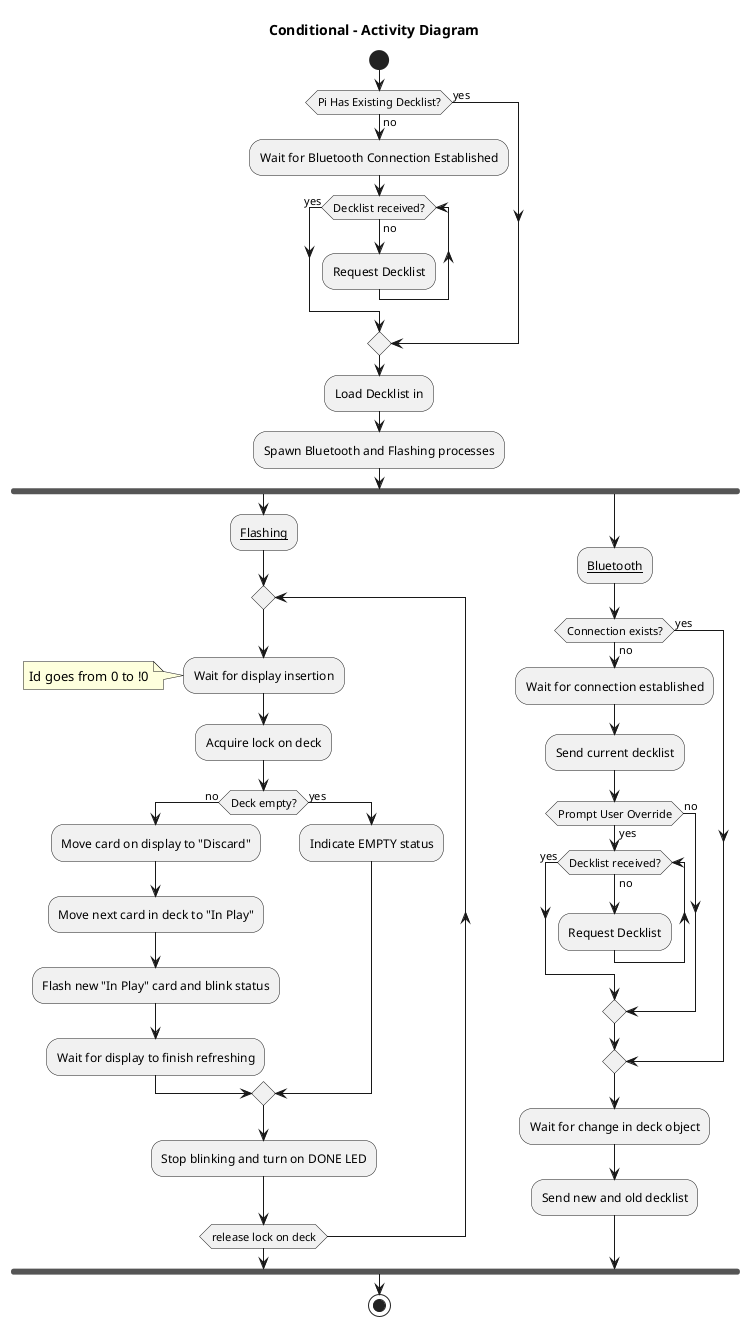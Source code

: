 @startuml

title Conditional - Activity Diagram 

start

if (Pi Has Existing Decklist?) then (no)
  :Wait for Bluetooth Connection Established;
  while (Decklist received?) is (no)
    :Request Decklist;
  endwhile (yes)
  else (yes)
endif

:Load Decklist in;

:Spawn Bluetooth and Flashing processes;

fork 
  :__Flashing__;
  repeat
    :Wait for display insertion;
    note left: Id goes from 0 to !0
    :Acquire lock on deck;
    if (Deck empty?) then (no)
        :Move card on display to "Discard";
        :Move next card in deck to "In Play";
        :Flash new "In Play" card and blink status;
        :Wait for display to finish refreshing;
    else (yes)
        :Indicate EMPTY status;
    endif
    :Stop blinking and turn on DONE LED;
  repeat while (release lock on deck)
fork again
  :__Bluetooth__;
  if (Connection exists?) then (no)
    :Wait for connection established;
    :Send current decklist;
    if (Prompt User Override) then (yes)
      while (Decklist received?) is (no)
        :Request Decklist;
      endwhile (yes)
      else (no)
    endif
  else (yes)
  endif
  :Wait for change in deck object;
  :Send new and old decklist;
endfork

stop

@enduml